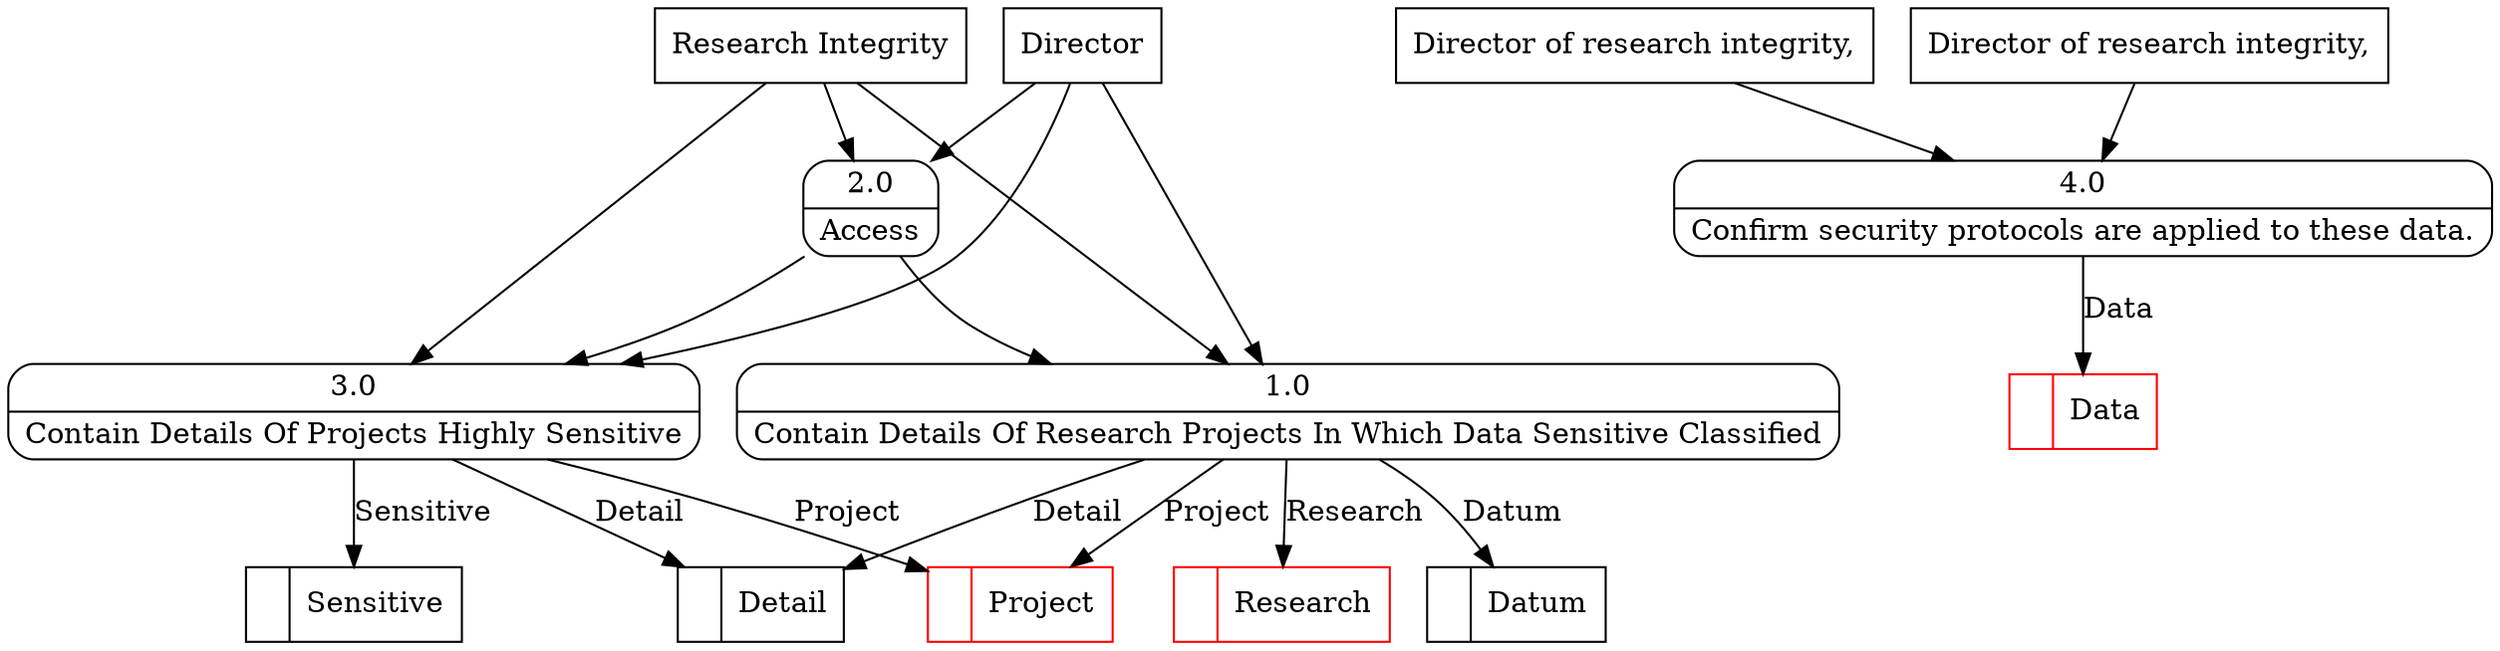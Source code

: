 digraph dfd2{ 
node[shape=record]
200 [label="<f0>  |<f1> Project " color=red];
201 [label="<f0>  |<f1> Detail " ];
202 [label="<f0>  |<f1> Sensitive " ];
203 [label="<f0>  |<f1> Datum " ];
204 [label="<f0>  |<f1> Research " color=red];
205 [label="Research Integrity" shape=box];
206 [label="Director" shape=box];
207 [label="{<f0> 1.0|<f1> Contain Details Of Research Projects In Which Data Sensitive Classified }" shape=Mrecord];
208 [label="{<f0> 2.0|<f1> Access }" shape=Mrecord];
209 [label="{<f0> 3.0|<f1> Contain Details Of Projects Highly Sensitive }" shape=Mrecord];
4 [label="{<f0> 4.0|<f1> Confirm security protocols are applied to these data. }" shape=Mrecord];
1000 [label="Director of research integrity," shape=box];
1000 -> 4
1002 [label="Director of research integrity," shape=box];
1002 -> 4
1004 [label="<f0>  |<f1> Data " color=red];
4 -> 1004 [label="Data"]
205 -> 207
205 -> 208
205 -> 209
206 -> 207
206 -> 208
206 -> 209
207 -> 201 [label="Detail"]
207 -> 203 [label="Datum"]
207 -> 200 [label="Project"]
208 -> 207
208 -> 209
209 -> 200 [label="Project"]
209 -> 202 [label="Sensitive"]
209 -> 201 [label="Detail"]
207 -> 204 [label="Research"]
}
